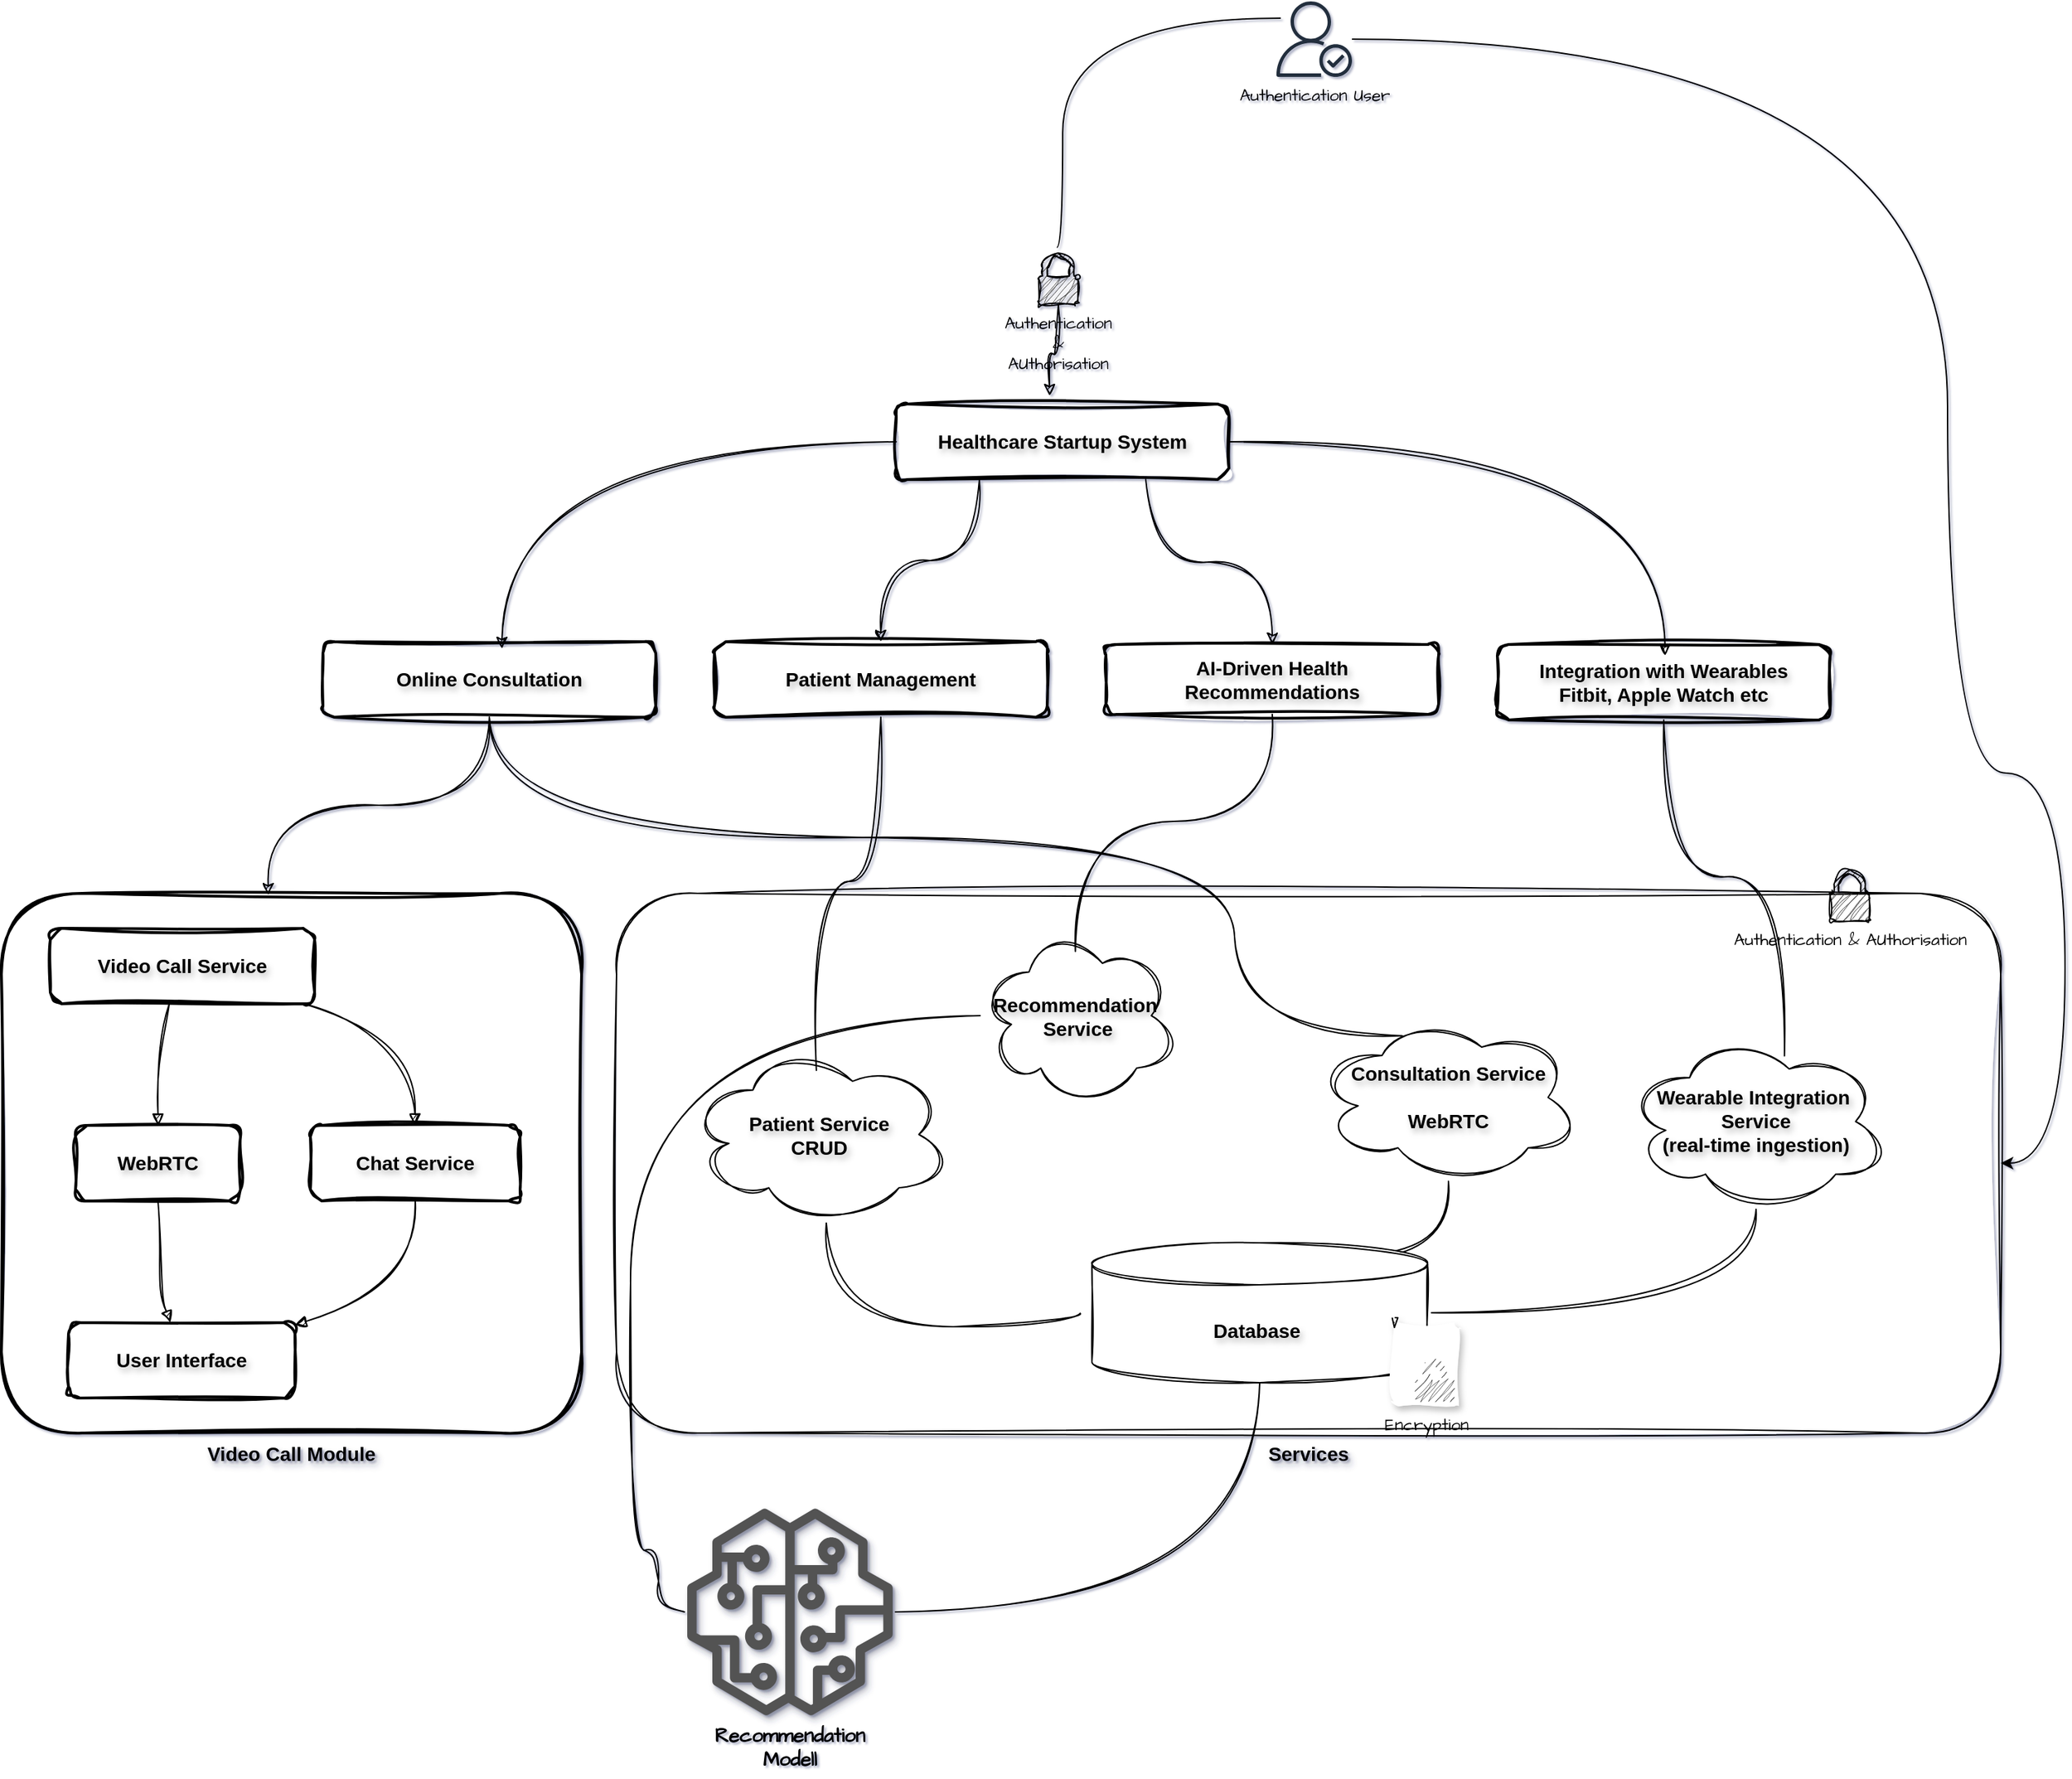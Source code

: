 <mxfile version="28.1.2">
  <diagram name="Page-1" id="8gp53KnupCuZ8QOs4xLB">
    <mxGraphModel dx="3363" dy="2173" grid="1" gridSize="12" guides="1" tooltips="1" connect="1" arrows="1" fold="1" page="1" pageScale="1" pageWidth="1169" pageHeight="827" background="#ffffff" math="0" shadow="1" adaptiveColors="auto">
      <root>
        <mxCell id="0" />
        <mxCell id="1" parent="0" />
        <mxCell id="nhiLkPvHy57KfDg59NYe-60" value="" style="group;fillColor=none;labelBackgroundColor=none;fontSize=14;html=1;whiteSpace=wrap;fontStyle=1;movable=1;resizable=1;rotatable=1;deletable=1;editable=1;locked=0;connectable=1;rounded=0;glass=1;" parent="1" vertex="1" connectable="0">
          <mxGeometry x="-84" y="96" width="1430" height="938" as="geometry" />
        </mxCell>
        <mxCell id="nhiLkPvHy57KfDg59NYe-56" value="" style="group;rounded=1;labelBackgroundColor=none;fontFamily=Helvetica;textShadow=1;labelBorderColor=none;align=center;fontStyle=1;fontSize=14;html=1;whiteSpace=wrap;sketch=1;curveFitting=1;jiggle=2;" parent="nhiLkPvHy57KfDg59NYe-60" vertex="1" connectable="0">
          <mxGeometry width="1430" height="736" as="geometry" />
        </mxCell>
        <mxCell id="nhiLkPvHy57KfDg59NYe-30" value="Services" style="rounded=1;html=1;labelPosition=center;verticalLabelPosition=bottom;align=center;verticalAlign=top;fontSize=14;fontStyle=1;labelBackgroundColor=none;fontFamily=Helvetica;textShadow=1;labelBorderColor=none;whiteSpace=wrap;sketch=1;curveFitting=1;jiggle=2;" parent="nhiLkPvHy57KfDg59NYe-56" vertex="1">
          <mxGeometry x="440" y="350" width="990" height="386" as="geometry" />
        </mxCell>
        <mxCell id="nhiLkPvHy57KfDg59NYe-3" value="Patient Management" style="strokeWidth=2;labelBackgroundColor=none;rounded=1;fontFamily=Helvetica;textShadow=1;labelBorderColor=none;align=center;fontStyle=1;fontSize=14;html=1;whiteSpace=wrap;sketch=1;curveFitting=1;jiggle=2;" parent="nhiLkPvHy57KfDg59NYe-56" vertex="1">
          <mxGeometry x="510" y="170" width="238" height="54" as="geometry" />
        </mxCell>
        <mxCell id="nhiLkPvHy57KfDg59NYe-10" style="edgeStyle=orthogonalEdgeStyle;rounded=1;orthogonalLoop=1;jettySize=auto;html=1;strokeColor=none;curved=1;labelBackgroundColor=none;fontColor=default;fontFamily=Helvetica;textShadow=1;labelBorderColor=none;align=center;fontStyle=1;fontSize=14;sketch=1;curveFitting=1;jiggle=2;" parent="nhiLkPvHy57KfDg59NYe-56" source="nhiLkPvHy57KfDg59NYe-4" target="nhiLkPvHy57KfDg59NYe-5" edge="1">
          <mxGeometry relative="1" as="geometry" />
        </mxCell>
        <mxCell id="nhiLkPvHy57KfDg59NYe-12" style="edgeStyle=orthogonalEdgeStyle;rounded=1;orthogonalLoop=1;jettySize=auto;html=1;entryX=0.5;entryY=0;entryDx=0;entryDy=0;curved=1;exitX=0.25;exitY=1;exitDx=0;exitDy=0;labelBackgroundColor=none;fontColor=default;fontFamily=Helvetica;textShadow=1;labelBorderColor=none;align=center;fontStyle=1;fontSize=14;sketch=1;curveFitting=1;jiggle=2;" parent="nhiLkPvHy57KfDg59NYe-56" source="nhiLkPvHy57KfDg59NYe-4" target="nhiLkPvHy57KfDg59NYe-3" edge="1">
          <mxGeometry relative="1" as="geometry" />
        </mxCell>
        <mxCell id="nhiLkPvHy57KfDg59NYe-13" style="edgeStyle=orthogonalEdgeStyle;rounded=1;orthogonalLoop=1;jettySize=auto;html=1;exitX=0.75;exitY=1;exitDx=0;exitDy=0;entryX=0.5;entryY=0;entryDx=0;entryDy=0;curved=1;labelBackgroundColor=none;fontColor=default;fontFamily=Helvetica;textShadow=1;labelBorderColor=none;align=center;fontStyle=1;fontSize=14;sketch=1;curveFitting=1;jiggle=2;" parent="nhiLkPvHy57KfDg59NYe-56" source="nhiLkPvHy57KfDg59NYe-4" target="nhiLkPvHy57KfDg59NYe-6" edge="1">
          <mxGeometry relative="1" as="geometry" />
        </mxCell>
        <mxCell id="nhiLkPvHy57KfDg59NYe-4" value="Healthcare Startup System" style="strokeWidth=2;labelBackgroundColor=none;rounded=1;fontFamily=Helvetica;textShadow=1;labelBorderColor=none;align=center;fontStyle=1;fontSize=14;html=1;whiteSpace=wrap;sketch=1;curveFitting=1;jiggle=2;" parent="nhiLkPvHy57KfDg59NYe-56" vertex="1">
          <mxGeometry x="640" width="238" height="54" as="geometry" />
        </mxCell>
        <mxCell id="nhiLkPvHy57KfDg59NYe-5" value="Online Consultation" style="strokeWidth=2;labelBackgroundColor=none;rounded=1;fontFamily=Helvetica;textShadow=1;labelBorderColor=none;align=center;fontStyle=1;fontSize=14;html=1;whiteSpace=wrap;sketch=1;curveFitting=1;jiggle=2;" parent="nhiLkPvHy57KfDg59NYe-56" vertex="1">
          <mxGeometry x="230" y="170" width="238" height="54" as="geometry" />
        </mxCell>
        <mxCell id="nhiLkPvHy57KfDg59NYe-6" value="AI-Driven Health Recommendations" style="strokeWidth=2;labelBackgroundColor=none;rounded=1;fontFamily=Helvetica;textShadow=1;labelBorderColor=none;align=center;fontStyle=1;fontSize=14;html=1;whiteSpace=wrap;sketch=1;curveFitting=1;jiggle=2;" parent="nhiLkPvHy57KfDg59NYe-56" vertex="1">
          <mxGeometry x="790" y="172" width="238" height="50" as="geometry" />
        </mxCell>
        <mxCell id="nhiLkPvHy57KfDg59NYe-7" value="Integration with Wearables&lt;br&gt;Fitbit, Apple Watch etc" style="strokeWidth=2;labelBackgroundColor=none;rounded=1;fontFamily=Helvetica;textShadow=1;labelBorderColor=none;align=center;fontStyle=1;fontSize=14;html=1;whiteSpace=wrap;sketch=1;curveFitting=1;jiggle=2;" parent="nhiLkPvHy57KfDg59NYe-56" vertex="1">
          <mxGeometry x="1070" y="172" width="238" height="54" as="geometry" />
        </mxCell>
        <mxCell id="nhiLkPvHy57KfDg59NYe-11" style="edgeStyle=orthogonalEdgeStyle;rounded=1;orthogonalLoop=1;jettySize=auto;html=1;entryX=0.538;entryY=0.093;entryDx=0;entryDy=0;entryPerimeter=0;curved=1;labelBackgroundColor=none;fontColor=default;fontFamily=Helvetica;textShadow=1;labelBorderColor=none;align=center;fontStyle=1;fontSize=14;sketch=1;curveFitting=1;jiggle=2;" parent="nhiLkPvHy57KfDg59NYe-56" source="nhiLkPvHy57KfDg59NYe-4" target="nhiLkPvHy57KfDg59NYe-5" edge="1">
          <mxGeometry relative="1" as="geometry" />
        </mxCell>
        <mxCell id="nhiLkPvHy57KfDg59NYe-14" style="edgeStyle=orthogonalEdgeStyle;rounded=1;orthogonalLoop=1;jettySize=auto;html=1;entryX=0.504;entryY=0.148;entryDx=0;entryDy=0;entryPerimeter=0;curved=1;labelBackgroundColor=none;fontColor=default;fontFamily=Helvetica;textShadow=1;labelBorderColor=none;align=center;fontStyle=1;fontSize=14;sketch=1;curveFitting=1;jiggle=2;" parent="nhiLkPvHy57KfDg59NYe-56" source="nhiLkPvHy57KfDg59NYe-4" target="nhiLkPvHy57KfDg59NYe-7" edge="1">
          <mxGeometry relative="1" as="geometry" />
        </mxCell>
        <mxCell id="nhiLkPvHy57KfDg59NYe-16" value="Video Call Module" style="strokeWidth=2;labelPosition=center;verticalLabelPosition=bottom;align=center;verticalAlign=top;fontStyle=1;fontSize=14;rounded=1;labelBackgroundColor=none;fontFamily=Helvetica;textShadow=1;labelBorderColor=none;html=1;whiteSpace=wrap;sketch=1;curveFitting=1;jiggle=2;" parent="nhiLkPvHy57KfDg59NYe-56" vertex="1">
          <mxGeometry y="350" width="415" height="386" as="geometry" />
        </mxCell>
        <mxCell id="nhiLkPvHy57KfDg59NYe-17" value="Video Call Service" style="strokeWidth=2;rounded=1;labelBackgroundColor=none;fontFamily=Helvetica;textShadow=1;labelBorderColor=none;align=center;fontStyle=1;fontSize=14;html=1;whiteSpace=wrap;sketch=1;curveFitting=1;jiggle=2;" parent="nhiLkPvHy57KfDg59NYe-56" vertex="1">
          <mxGeometry x="35" y="375" width="189" height="54" as="geometry" />
        </mxCell>
        <mxCell id="nhiLkPvHy57KfDg59NYe-18" value="WebRTC" style="strokeWidth=2;rounded=1;labelBackgroundColor=none;fontFamily=Helvetica;textShadow=1;labelBorderColor=none;align=center;fontStyle=1;fontSize=14;html=1;whiteSpace=wrap;sketch=1;curveFitting=1;jiggle=2;" parent="nhiLkPvHy57KfDg59NYe-56" vertex="1">
          <mxGeometry x="53" y="516" width="118" height="54" as="geometry" />
        </mxCell>
        <mxCell id="nhiLkPvHy57KfDg59NYe-19" value="Chat Service" style="strokeWidth=2;rounded=1;labelBackgroundColor=none;fontFamily=Helvetica;textShadow=1;labelBorderColor=none;align=center;fontStyle=1;fontSize=14;html=1;whiteSpace=wrap;sketch=1;curveFitting=1;jiggle=2;" parent="nhiLkPvHy57KfDg59NYe-56" vertex="1">
          <mxGeometry x="221" y="516" width="150" height="54" as="geometry" />
        </mxCell>
        <mxCell id="nhiLkPvHy57KfDg59NYe-20" value="User Interface" style="strokeWidth=2;rounded=1;labelBackgroundColor=none;fontFamily=Helvetica;textShadow=1;labelBorderColor=none;align=center;fontStyle=1;fontSize=14;html=1;whiteSpace=wrap;sketch=1;curveFitting=1;jiggle=2;" parent="nhiLkPvHy57KfDg59NYe-56" vertex="1">
          <mxGeometry x="48" y="657" width="162" height="54" as="geometry" />
        </mxCell>
        <mxCell id="nhiLkPvHy57KfDg59NYe-21" value="" style="curved=1;startArrow=none;endArrow=block;exitX=0.45;exitY=1;entryX=0.5;entryY=0;labelBackgroundColor=none;fontColor=default;fontFamily=Helvetica;textShadow=1;labelBorderColor=none;align=center;fontStyle=1;fontSize=14;html=1;rounded=1;sketch=1;curveFitting=1;jiggle=2;" parent="nhiLkPvHy57KfDg59NYe-56" source="nhiLkPvHy57KfDg59NYe-17" target="nhiLkPvHy57KfDg59NYe-18" edge="1">
          <mxGeometry relative="1" as="geometry">
            <Array as="points">
              <mxPoint x="112" y="454" />
            </Array>
          </mxGeometry>
        </mxCell>
        <mxCell id="nhiLkPvHy57KfDg59NYe-22" value="" style="curved=1;startArrow=none;endArrow=block;exitX=0.96;exitY=1;entryX=0.5;entryY=0;labelBackgroundColor=none;fontColor=default;fontFamily=Helvetica;textShadow=1;labelBorderColor=none;align=center;fontStyle=1;fontSize=14;html=1;rounded=1;sketch=1;curveFitting=1;jiggle=2;" parent="nhiLkPvHy57KfDg59NYe-56" source="nhiLkPvHy57KfDg59NYe-17" target="nhiLkPvHy57KfDg59NYe-19" edge="1">
          <mxGeometry relative="1" as="geometry">
            <Array as="points">
              <mxPoint x="295" y="454" />
            </Array>
          </mxGeometry>
        </mxCell>
        <mxCell id="nhiLkPvHy57KfDg59NYe-23" value="" style="curved=1;startArrow=none;endArrow=block;exitX=0.5;exitY=1;entryX=0.45;entryY=0;labelBackgroundColor=none;fontColor=default;fontFamily=Helvetica;textShadow=1;labelBorderColor=none;align=center;fontStyle=1;fontSize=14;html=1;rounded=1;sketch=1;curveFitting=1;jiggle=2;" parent="nhiLkPvHy57KfDg59NYe-56" source="nhiLkPvHy57KfDg59NYe-18" target="nhiLkPvHy57KfDg59NYe-20" edge="1">
          <mxGeometry relative="1" as="geometry">
            <Array as="points">
              <mxPoint x="112" y="632" />
            </Array>
          </mxGeometry>
        </mxCell>
        <mxCell id="nhiLkPvHy57KfDg59NYe-24" value="" style="curved=1;startArrow=none;endArrow=block;exitX=0.5;exitY=1;entryX=1;entryY=0.03;labelBackgroundColor=none;fontColor=default;fontFamily=Helvetica;textShadow=1;labelBorderColor=none;align=center;fontStyle=1;fontSize=14;html=1;rounded=1;sketch=1;curveFitting=1;jiggle=2;" parent="nhiLkPvHy57KfDg59NYe-56" source="nhiLkPvHy57KfDg59NYe-19" target="nhiLkPvHy57KfDg59NYe-20" edge="1">
          <mxGeometry relative="1" as="geometry">
            <Array as="points">
              <mxPoint x="295" y="632" />
            </Array>
          </mxGeometry>
        </mxCell>
        <mxCell id="nhiLkPvHy57KfDg59NYe-25" style="edgeStyle=orthogonalEdgeStyle;rounded=1;orthogonalLoop=1;jettySize=auto;html=1;entryX=0.46;entryY=0.003;entryDx=0;entryDy=0;entryPerimeter=0;curved=1;labelBackgroundColor=none;fontColor=default;fontFamily=Helvetica;textShadow=1;labelBorderColor=none;align=center;fontStyle=1;fontSize=14;sketch=1;curveFitting=1;jiggle=2;" parent="nhiLkPvHy57KfDg59NYe-56" source="nhiLkPvHy57KfDg59NYe-5" target="nhiLkPvHy57KfDg59NYe-16" edge="1">
          <mxGeometry relative="1" as="geometry" />
        </mxCell>
        <mxCell id="nhiLkPvHy57KfDg59NYe-51" style="edgeStyle=orthogonalEdgeStyle;rounded=1;orthogonalLoop=1;jettySize=auto;html=1;endArrow=none;endFill=0;curved=1;labelBackgroundColor=none;fontColor=default;fontFamily=Helvetica;textShadow=1;labelBorderColor=none;align=center;fontStyle=1;fontSize=14;sketch=1;curveFitting=1;jiggle=2;" parent="nhiLkPvHy57KfDg59NYe-56" source="nhiLkPvHy57KfDg59NYe-36" target="nhiLkPvHy57KfDg59NYe-40" edge="1">
          <mxGeometry relative="1" as="geometry" />
        </mxCell>
        <mxCell id="nhiLkPvHy57KfDg59NYe-46" style="edgeStyle=orthogonalEdgeStyle;rounded=1;orthogonalLoop=1;jettySize=auto;html=1;endArrow=none;endFill=0;curved=1;entryX=-0.035;entryY=0.504;entryDx=0;entryDy=0;entryPerimeter=0;labelBackgroundColor=none;fontColor=default;fontFamily=Helvetica;textShadow=1;labelBorderColor=none;align=center;fontStyle=1;fontSize=14;sketch=1;curveFitting=1;jiggle=2;" parent="nhiLkPvHy57KfDg59NYe-56" source="nhiLkPvHy57KfDg59NYe-37" target="nhiLkPvHy57KfDg59NYe-36" edge="1">
          <mxGeometry relative="1" as="geometry">
            <Array as="points">
              <mxPoint x="590" y="660" />
              <mxPoint x="772" y="660" />
            </Array>
          </mxGeometry>
        </mxCell>
        <mxCell id="nhiLkPvHy57KfDg59NYe-37" value="Patient Service&lt;br&gt;CRUD" style="ellipse;shape=cloud;rounded=1;labelBackgroundColor=none;fontFamily=Helvetica;textShadow=1;labelBorderColor=none;align=center;fontStyle=1;fontSize=14;html=1;whiteSpace=wrap;sketch=1;curveFitting=1;jiggle=2;" parent="nhiLkPvHy57KfDg59NYe-56" vertex="1">
          <mxGeometry x="490" y="459" width="190" height="127" as="geometry" />
        </mxCell>
        <mxCell id="nhiLkPvHy57KfDg59NYe-38" value="Recommendation&amp;nbsp;&lt;div&gt;Service&lt;/div&gt;" style="ellipse;shape=cloud;html=1;rounded=1;labelBackgroundColor=none;fontFamily=Helvetica;textShadow=1;labelBorderColor=none;align=center;fontStyle=1;fontSize=14;whiteSpace=wrap;sketch=1;curveFitting=1;jiggle=2;" parent="nhiLkPvHy57KfDg59NYe-56" vertex="1">
          <mxGeometry x="700" y="375" width="140" height="125" as="geometry" />
        </mxCell>
        <mxCell id="nhiLkPvHy57KfDg59NYe-39" value="Consultation Service&lt;div&gt;&lt;br&gt;&lt;/div&gt;&lt;div&gt;WebRTC&lt;/div&gt;" style="ellipse;shape=cloud;html=1;rounded=1;labelBackgroundColor=none;fontFamily=Helvetica;textShadow=1;labelBorderColor=none;align=center;fontStyle=1;fontSize=14;whiteSpace=wrap;sketch=1;curveFitting=1;jiggle=2;" parent="nhiLkPvHy57KfDg59NYe-56" vertex="1">
          <mxGeometry x="940" y="436" width="190" height="120" as="geometry" />
        </mxCell>
        <mxCell id="nhiLkPvHy57KfDg59NYe-40" value="Wearable Integration&amp;nbsp;&lt;br&gt;Service&lt;br&gt;(real-time ingestion)" style="ellipse;shape=cloud;rounded=1;labelBackgroundColor=none;fontFamily=Helvetica;textShadow=1;labelBorderColor=none;align=center;fontStyle=1;fontSize=14;html=1;whiteSpace=wrap;sketch=1;curveFitting=1;jiggle=2;" parent="nhiLkPvHy57KfDg59NYe-56" vertex="1">
          <mxGeometry x="1160" y="450.5" width="190" height="125.5" as="geometry" />
        </mxCell>
        <mxCell id="nhiLkPvHy57KfDg59NYe-48" style="edgeStyle=orthogonalEdgeStyle;rounded=1;orthogonalLoop=1;jettySize=auto;html=1;entryX=0.5;entryY=0;entryDx=0;entryDy=0;entryPerimeter=0;curved=1;shape=wire;dashed=1;endArrow=none;endFill=0;labelBackgroundColor=none;fontColor=default;fontFamily=Helvetica;textShadow=1;labelBorderColor=none;align=center;fontStyle=1;fontSize=14;sketch=1;curveFitting=1;jiggle=2;" parent="nhiLkPvHy57KfDg59NYe-56" source="nhiLkPvHy57KfDg59NYe-39" target="nhiLkPvHy57KfDg59NYe-36" edge="1">
          <mxGeometry relative="1" as="geometry">
            <Array as="points">
              <mxPoint x="1035" y="610" />
              <mxPoint x="900" y="610" />
            </Array>
          </mxGeometry>
        </mxCell>
        <mxCell id="nhiLkPvHy57KfDg59NYe-52" style="edgeStyle=orthogonalEdgeStyle;rounded=1;orthogonalLoop=1;jettySize=auto;html=1;entryX=0.489;entryY=0.139;entryDx=0;entryDy=0;entryPerimeter=0;endArrow=none;endFill=0;curved=1;labelBackgroundColor=none;fontColor=default;fontFamily=Helvetica;textShadow=1;labelBorderColor=none;align=center;fontStyle=1;fontSize=14;sketch=1;curveFitting=1;jiggle=2;" parent="nhiLkPvHy57KfDg59NYe-56" source="nhiLkPvHy57KfDg59NYe-3" target="nhiLkPvHy57KfDg59NYe-37" edge="1">
          <mxGeometry relative="1" as="geometry" />
        </mxCell>
        <mxCell id="nhiLkPvHy57KfDg59NYe-53" style="edgeStyle=orthogonalEdgeStyle;rounded=1;orthogonalLoop=1;jettySize=auto;html=1;entryX=0.487;entryY=0.132;entryDx=0;entryDy=0;entryPerimeter=0;curved=1;endArrow=none;endFill=0;labelBackgroundColor=none;fontColor=default;fontFamily=Helvetica;textShadow=1;labelBorderColor=none;align=center;fontStyle=1;fontSize=14;sketch=1;curveFitting=1;jiggle=2;" parent="nhiLkPvHy57KfDg59NYe-56" source="nhiLkPvHy57KfDg59NYe-6" target="nhiLkPvHy57KfDg59NYe-38" edge="1">
          <mxGeometry relative="1" as="geometry" />
        </mxCell>
        <mxCell id="nhiLkPvHy57KfDg59NYe-54" style="edgeStyle=orthogonalEdgeStyle;rounded=1;orthogonalLoop=1;jettySize=auto;html=1;entryX=0.326;entryY=0.132;entryDx=0;entryDy=0;entryPerimeter=0;endArrow=none;endFill=0;curved=1;labelBackgroundColor=none;fontColor=default;fontFamily=Helvetica;textShadow=1;labelBorderColor=none;align=center;fontStyle=1;fontSize=14;sketch=1;curveFitting=1;jiggle=2;" parent="nhiLkPvHy57KfDg59NYe-56" source="nhiLkPvHy57KfDg59NYe-5" target="nhiLkPvHy57KfDg59NYe-39" edge="1">
          <mxGeometry relative="1" as="geometry">
            <Array as="points">
              <mxPoint x="349" y="310" />
              <mxPoint x="882" y="310" />
            </Array>
          </mxGeometry>
        </mxCell>
        <mxCell id="nhiLkPvHy57KfDg59NYe-55" style="edgeStyle=orthogonalEdgeStyle;rounded=1;orthogonalLoop=1;jettySize=auto;html=1;entryX=0.607;entryY=0.125;entryDx=0;entryDy=0;entryPerimeter=0;curved=1;endArrow=none;endFill=0;labelBackgroundColor=none;fontColor=default;fontFamily=Helvetica;textShadow=1;labelBorderColor=none;align=center;fontStyle=1;fontSize=14;sketch=1;curveFitting=1;jiggle=2;" parent="nhiLkPvHy57KfDg59NYe-56" source="nhiLkPvHy57KfDg59NYe-7" target="nhiLkPvHy57KfDg59NYe-40" edge="1">
          <mxGeometry relative="1" as="geometry" />
        </mxCell>
        <mxCell id="nhiLkPvHy57KfDg59NYe-36" value="Database&amp;nbsp;" style="shape=cylinder3;html=1;boundedLbl=1;backgroundOutline=1;size=15;rounded=1;labelBackgroundColor=none;fontFamily=Helvetica;textShadow=1;labelBorderColor=none;align=center;fontStyle=1;fontSize=14;whiteSpace=wrap;sketch=1;curveFitting=1;jiggle=2;" parent="nhiLkPvHy57KfDg59NYe-56" vertex="1">
          <mxGeometry x="780" y="600" width="240" height="100" as="geometry" />
        </mxCell>
        <mxCell id="nhiLkPvHy57KfDg59NYe-61" value="&lt;span&gt;Encryption&lt;/span&gt;" style="outlineConnect=0;dashed=0;verticalLabelPosition=bottom;verticalAlign=top;align=center;html=1;shape=mxgraph.aws3.data_encryption_key;hachureGap=4;fontFamily=Architects Daughter;fontSource=https%3A%2F%2Ffonts.googleapis.com%2Fcss%3Ffamily%3DArchitects%2BDaughter;labelBackgroundColor=none;rounded=1;sketch=1;curveFitting=1;jiggle=2;shadow=1;" parent="nhiLkPvHy57KfDg59NYe-56" vertex="1">
          <mxGeometry x="996" y="657" width="46.5" height="60" as="geometry" />
        </mxCell>
        <mxCell id="5MAtbTZEkYapRzRDaVIN-11" value="Authentication &amp;amp; AUthorisation&lt;div&gt;&lt;br&gt;&lt;/div&gt;" style="pointerEvents=1;shadow=0;dashed=0;html=1;labelPosition=center;verticalLabelPosition=bottom;verticalAlign=top;outlineConnect=0;align=center;shape=mxgraph.office.security.lock_protected;hachureGap=4;fontFamily=Architects Daughter;fontSource=https%3A%2F%2Ffonts.googleapis.com%2Fcss%3Ffamily%3DArchitects%2BDaughter;labelBackgroundColor=none;rounded=1;fillColor=#444444;sketch=1;curveFitting=1;jiggle=2;" vertex="1" parent="nhiLkPvHy57KfDg59NYe-56">
          <mxGeometry x="1308" y="333" width="28" height="37" as="geometry" />
        </mxCell>
        <mxCell id="nhiLkPvHy57KfDg59NYe-57" value="Recommendation Modell" style="outlineConnect=0;dashed=0;verticalLabelPosition=bottom;verticalAlign=top;align=center;html=1;fontSize=14;fontStyle=1;aspect=fixed;pointerEvents=1;shape=mxgraph.aws4.sagemaker_model;hachureGap=4;fontFamily=Architects Daughter;fontSource=https%3A%2F%2Ffonts.googleapis.com%2Fcss%3Ffamily%3DArchitects%2BDaughter;labelBackgroundColor=none;perimeterSpacing=2;strokeWidth=1;fillStyle=solid;gradientDirection=radial;whiteSpace=wrap;shadow=1;rounded=1;fillColor=#535353;" parent="nhiLkPvHy57KfDg59NYe-60" vertex="1">
          <mxGeometry x="490" y="790" width="148" height="148" as="geometry" />
        </mxCell>
        <mxCell id="nhiLkPvHy57KfDg59NYe-58" value="" style="edgeStyle=orthogonalEdgeStyle;rounded=1;orthogonalLoop=1;jettySize=auto;html=1;curved=1;shape=wire;dashed=1;endArrow=none;endFill=0;labelBackgroundColor=none;fontColor=default;fontFamily=Helvetica;textShadow=1;labelBorderColor=none;align=center;fontStyle=1;fontSize=14;sketch=1;curveFitting=1;jiggle=2;" parent="nhiLkPvHy57KfDg59NYe-60" source="nhiLkPvHy57KfDg59NYe-38" target="nhiLkPvHy57KfDg59NYe-57" edge="1">
          <mxGeometry relative="1" as="geometry">
            <mxPoint x="580" y="530" as="sourcePoint" />
            <mxPoint x="710" y="651" as="targetPoint" />
            <Array as="points">
              <mxPoint x="450" y="437" />
              <mxPoint x="450" y="820" />
              <mxPoint x="470" y="820" />
              <mxPoint x="470" y="864" />
            </Array>
          </mxGeometry>
        </mxCell>
        <mxCell id="nhiLkPvHy57KfDg59NYe-47" style="edgeStyle=orthogonalEdgeStyle;rounded=1;orthogonalLoop=1;jettySize=auto;html=1;curved=1;shape=wire;dashed=1;endArrow=none;endFill=0;entryX=0.5;entryY=1;entryDx=0;entryDy=0;entryPerimeter=0;labelBackgroundColor=none;fontColor=default;fontFamily=Helvetica;textShadow=1;labelBorderColor=none;align=center;fontStyle=1;fontSize=14;sketch=1;curveFitting=1;jiggle=2;" parent="nhiLkPvHy57KfDg59NYe-60" source="nhiLkPvHy57KfDg59NYe-57" target="nhiLkPvHy57KfDg59NYe-36" edge="1">
          <mxGeometry relative="1" as="geometry">
            <mxPoint x="895" y="620" as="targetPoint" />
          </mxGeometry>
        </mxCell>
        <mxCell id="5MAtbTZEkYapRzRDaVIN-5" style="edgeStyle=orthogonalEdgeStyle;rounded=1;hachureGap=4;orthogonalLoop=1;jettySize=auto;html=1;entryX=1;entryY=0.5;entryDx=0;entryDy=0;fontFamily=Architects Daughter;fontSource=https%3A%2F%2Ffonts.googleapis.com%2Fcss%3Ffamily%3DArchitects%2BDaughter;curved=1;labelBackgroundColor=none;fontColor=default;" edge="1" parent="1" source="5MAtbTZEkYapRzRDaVIN-1" target="nhiLkPvHy57KfDg59NYe-30">
          <mxGeometry relative="1" as="geometry">
            <Array as="points">
              <mxPoint x="1308" y="-165" />
              <mxPoint x="1308" y="360" />
              <mxPoint x="1392" y="360" />
              <mxPoint x="1392" y="639" />
            </Array>
          </mxGeometry>
        </mxCell>
        <mxCell id="5MAtbTZEkYapRzRDaVIN-1" value="Authentication User" style="outlineConnect=0;dashed=0;verticalLabelPosition=bottom;verticalAlign=top;align=center;html=1;fontSize=12;fontStyle=0;aspect=fixed;pointerEvents=1;shape=mxgraph.aws4.authenticated_user;hachureGap=4;fontFamily=Architects Daughter;fontSource=https%3A%2F%2Ffonts.googleapis.com%2Fcss%3Ffamily%3DArchitects%2BDaughter;container=0;labelBackgroundColor=none;rounded=1;" vertex="1" parent="1">
          <mxGeometry x="828" y="-192" width="54" height="54" as="geometry" />
        </mxCell>
        <mxCell id="5MAtbTZEkYapRzRDaVIN-10" style="edgeStyle=orthogonalEdgeStyle;rounded=1;hachureGap=4;orthogonalLoop=1;jettySize=auto;html=1;entryX=0.461;entryY=-0.109;entryDx=0;entryDy=0;entryPerimeter=0;fontFamily=Architects Daughter;fontSource=https%3A%2F%2Ffonts.googleapis.com%2Fcss%3Ffamily%3DArchitects%2BDaughter;curved=1;labelBackgroundColor=none;fontColor=default;sketch=1;curveFitting=1;jiggle=2;" edge="1" parent="1" source="5MAtbTZEkYapRzRDaVIN-6" target="nhiLkPvHy57KfDg59NYe-4">
          <mxGeometry relative="1" as="geometry">
            <mxPoint x="816" y="-192.0" as="sourcePoint" />
            <mxPoint x="676.2" y="59.062" as="targetPoint" />
            <Array as="points" />
          </mxGeometry>
        </mxCell>
        <mxCell id="5MAtbTZEkYapRzRDaVIN-13" value="" style="edgeStyle=orthogonalEdgeStyle;rounded=1;hachureGap=4;orthogonalLoop=1;jettySize=auto;html=1;entryX=0.461;entryY=-0.109;entryDx=0;entryDy=0;entryPerimeter=0;fontFamily=Architects Daughter;fontSource=https%3A%2F%2Ffonts.googleapis.com%2Fcss%3Ffamily%3DArchitects%2BDaughter;curved=1;labelBackgroundColor=none;fontColor=default;endArrow=none;endFill=0;" edge="1" parent="1" target="5MAtbTZEkYapRzRDaVIN-6">
          <mxGeometry relative="1" as="geometry">
            <mxPoint x="831.09" y="-180.0" as="sourcePoint" />
            <mxPoint x="675.998" y="43.967" as="targetPoint" />
            <Array as="points">
              <mxPoint x="675.09" y="-180" />
            </Array>
          </mxGeometry>
        </mxCell>
        <mxCell id="5MAtbTZEkYapRzRDaVIN-6" value="Authentication &amp;amp; AUthorisation&lt;br&gt;&lt;br&gt;" style="pointerEvents=1;shadow=0;dashed=0;labelPosition=center;verticalLabelPosition=bottom;verticalAlign=top;outlineConnect=0;align=center;shape=mxgraph.office.security.lock_protected;hachureGap=4;fontFamily=Architects Daughter;fontSource=https%3A%2F%2Ffonts.googleapis.com%2Fcss%3Ffamily%3DArchitects%2BDaughter;labelBackgroundColor=none;rounded=1;html=1;whiteSpace=wrap;textShadow=0;labelBorderColor=none;fillColor=#4D4D4D;sketch=1;curveFitting=1;jiggle=2;" vertex="1" parent="1">
          <mxGeometry x="658" y="-12" width="28" height="37" as="geometry" />
        </mxCell>
      </root>
    </mxGraphModel>
  </diagram>
</mxfile>
